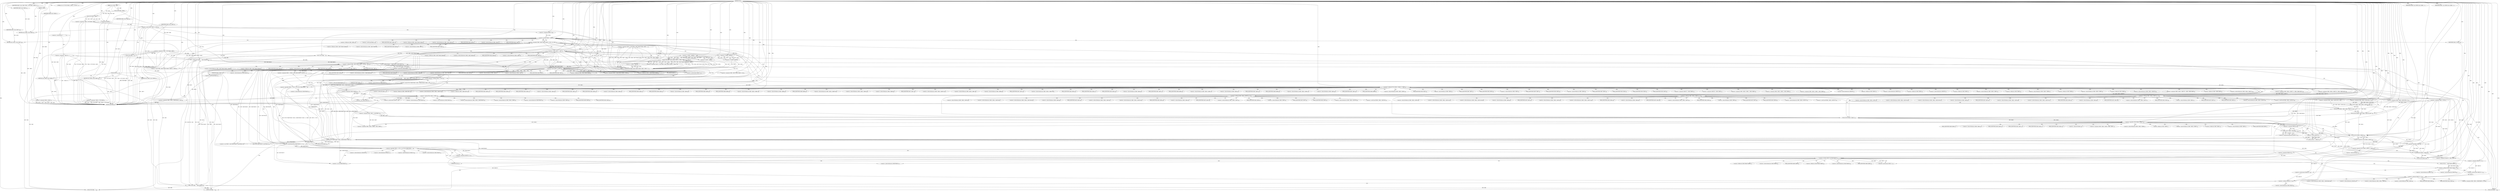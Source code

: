 digraph "FUN1" {  
"8" [label = <(METHOD,FUN1)<SUB>1</SUB>> ]
"652" [label = <(METHOD_RETURN,int)<SUB>1</SUB>> ]
"9" [label = <(PARAM,int VAR1)<SUB>1</SUB>> ]
"10" [label = <(PARAM,struct VAR2 *VAR3)<SUB>1</SUB>> ]
"13" [label = <(&lt;operator&gt;.assignment,*VAR5 = FUN2(VAR3-&gt;VAR6))<SUB>5</SUB>> ]
"20" [label = <(&lt;operator&gt;.assignment,*VAR8 = FUN3(VAR3-&gt;VAR6))<SUB>7</SUB>> ]
"27" [label = <(&lt;operator&gt;.assignment,*VAR10 = FUN4(VAR3))<SUB>9</SUB>> ]
"33" [label = <(&lt;operator&gt;.assignment,VAR12 = NULL)<SUB>15</SUB>> ]
"39" [label = <(&lt;operator&gt;.assignment,VAR16 = VAR17)<SUB>23</SUB>> ]
"46" [label = <(&lt;operator&gt;.assignment,* VAR21[3] = {&quot;&quot;, &quot;&quot;, &quot;&quot;})<SUB>31</SUB>> ]
"53" [label = <(IDENTIFIER,VAR23,{

	struct VAR4 *VAR5 = FUN2(VAR3-&gt;VAR6);

	str...)<SUB>37</SUB>> ]
"196" [label = <(&lt;operator&gt;.assignment,VAR11.VAR47 = sizeof(VAR11))<SUB>103</SUB>> ]
"650" [label = <(RETURN,return VAR73;,return VAR73;)<SUB>289</SUB>> ]
"55" [label = <(&lt;operator&gt;.equals,VAR8-&gt;VAR24 == NULL)<SUB>39</SUB>> ]
"71" [label = <(&lt;operator&gt;.lessThan,VAR18 &lt; VAR26)<SUB>49</SUB>> ]
"74" [label = <(&lt;operator&gt;.postIncrement,VAR18++)<SUB>49</SUB>> ]
"644" [label = <(LITERAL,0,do {

		if (!FUN10(VAR16, &amp;VAR11)) {

			FUN5(V...)<SUB>277</SUB>> ]
"646" [label = <(IDENTIFIER,VAR12,if (VAR12))<SUB>281</SUB>> ]
"651" [label = <(IDENTIFIER,VAR73,return VAR73;)<SUB>289</SUB>> ]
"15" [label = <(FUN2,FUN2(VAR3-&gt;VAR6))<SUB>5</SUB>> ]
"22" [label = <(FUN3,FUN3(VAR3-&gt;VAR6))<SUB>7</SUB>> ]
"29" [label = <(FUN4,FUN4(VAR3))<SUB>9</SUB>> ]
"48" [label = <(&lt;operator&gt;.arrayInitializer,{&quot;&quot;, &quot;&quot;, &quot;&quot;})<SUB>31</SUB>> ]
"61" [label = <(FUN5,FUN5(VAR5, &quot;&quot;))<SUB>41</SUB>> ]
"64" [label = <(RETURN,return VAR25;,return VAR25;)<SUB>43</SUB>> ]
"68" [label = <(&lt;operator&gt;.assignment,VAR18 = 0)<SUB>49</SUB>> ]
"215" [label = <(&lt;operator&gt;.assignment,VAR8-&gt;VAR24-&gt;VAR48 = VAR11.VAR49)<SUB>117</SUB>> ]
"224" [label = <(&lt;operator&gt;.assignment,VAR8-&gt;VAR24-&gt;VAR50 = VAR11.VAR51)<SUB>119</SUB>> ]
"244" [label = <(FUN12,FUN12(&quot;&quot;, VAR18/2))<SUB>127</SUB>> ]
"275" [label = <(&lt;operator&gt;.assignment,VAR20[0] = VAR13.VAR53)<SUB>153</SUB>> ]
"282" [label = <(&lt;operator&gt;.assignment,VAR20[1] = VAR13.VAR54)<SUB>155</SUB>> ]
"289" [label = <(&lt;operator&gt;.assignment,VAR20[2] = VAR13.VAR55)<SUB>157</SUB>> ]
"455" [label = <(&lt;operator&gt;.assignment,VAR8-&gt;VAR24-&gt;VAR61 = VAR13.VAR62)<SUB>225</SUB>> ]
"464" [label = <(&lt;operator&gt;.assignment,VAR8-&gt;VAR24-&gt;VAR63 = VAR13.VAR64)<SUB>227</SUB>> ]
"473" [label = <(&lt;operator&gt;.assignment,VAR8-&gt;VAR24-&gt;VAR65 = VAR13.VAR66)<SUB>229</SUB>> ]
"482" [label = <(&lt;operator&gt;.assignment,VAR8-&gt;VAR24-&gt;VAR67[0] = VAR8-&gt;VAR68.VAR69)<SUB>235</SUB>> ]
"536" [label = <(&lt;operator&gt;.assignment,VAR8-&gt;VAR24-&gt;VAR67[1] = VAR8-&gt;VAR68.VAR71)<SUB>249</SUB>> ]
"590" [label = <(&lt;operator&gt;.assignment,VAR8-&gt;VAR24-&gt;VAR67[2] = VAR8-&gt;VAR68.VAR72)<SUB>263</SUB>> ]
"648" [label = <(FUN20,FUN20(VAR12))<SUB>283</SUB>> ]
"65" [label = <(IDENTIFIER,VAR25,return VAR25;)<SUB>43</SUB>> ]
"78" [label = <(&lt;operator&gt;.logicalAnd,(VAR8-&gt;VAR27[VAR18].VAR28 != NULL)

		  &amp;&amp; (VAR...)<SUB>51</SUB>> ]
"205" [label = <(&lt;operator&gt;.logicalNot,!FUN10(VAR16, &amp;VAR11))<SUB>107</SUB>> ]
"238" [label = <(FUN11,FUN11(VAR16, VAR18))<SUB>125</SUB>> ]
"241" [label = <(&lt;operator&gt;.assignmentMultiplication,VAR18*=2)<SUB>125</SUB>> ]
"250" [label = <(&lt;operator&gt;.logicalOr,!FUN13(VAR16, &amp;VAR12) || !VAR12)<SUB>133</SUB>> ]
"264" [label = <(&lt;operator&gt;.notEquals,FUN14(VAR12, &amp;VAR13) != VAR52)<SUB>141</SUB>> ]
"301" [label = <(&lt;operator&gt;.lessEqualsThan,VAR19&lt;=VAR57)<SUB>159</SUB>> ]
"304" [label = <(&lt;operator&gt;.postIncrement,VAR19++)<SUB>159</SUB>> ]
"496" [label = <(&lt;operator&gt;.notEquals,VAR8-&gt;VAR24-&gt;VAR67[0] != 0)<SUB>237</SUB>> ]
"550" [label = <(&lt;operator&gt;.notEquals,VAR8-&gt;VAR24-&gt;VAR67[1] != 0)<SUB>251</SUB>> ]
"604" [label = <(&lt;operator&gt;.notEquals,VAR8-&gt;VAR24-&gt;VAR67[2] != 0)<SUB>265</SUB>> ]
"100" [label = <(&lt;operator&gt;.assignment,VAR16 = FUN6(VAR8-&gt;VAR27[VAR18].VAR28, VAR32 | ...)<SUB>55</SUB>> ]
"187" [label = <(&lt;operator&gt;.assignment,VAR10-&gt;VAR45[VAR18].VAR46 = VAR16)<SUB>95</SUB>> ]
"211" [label = <(FUN5,FUN5(VAR5, &quot;&quot;))<SUB>109</SUB>> ]
"235" [label = <(&lt;operator&gt;.assignment,VAR18=32)<SUB>125</SUB>> ]
"246" [label = <(&lt;operator&gt;.division,VAR18/2)<SUB>127</SUB>> ]
"259" [label = <(FUN5,FUN5(VAR5, &quot;&quot;))<SUB>135</SUB>> ]
"271" [label = <(FUN5,FUN5(VAR5, &quot;&quot;))<SUB>143</SUB>> ]
"298" [label = <(&lt;operator&gt;.assignment,VAR19=VAR56)<SUB>159</SUB>> ]
"307" [label = <(FUN12,FUN12(&quot;&quot;, VAR20[VAR19], VAR21[VAR19]))<SUB>161</SUB>> ]
"315" [label = <(&lt;operator&gt;.assignment,VAR8-&gt;VAR24-&gt;VAR58[VAR19] = false)<SUB>163</SUB>> ]
"506" [label = <(FUN17,FUN17(VAR16, VAR8-&gt;VAR24-&gt;VAR70[0],

				sizeof...)<SUB>239</SUB>> ]
"560" [label = <(FUN18,FUN18(VAR16, VAR8-&gt;VAR24-&gt;VAR70[1],

				sizeof...)<SUB>253</SUB>> ]
"614" [label = <(FUN19,FUN19(VAR16, VAR8-&gt;VAR24-&gt;VAR70[2],

				sizeof...)<SUB>267</SUB>> ]
"79" [label = <(&lt;operator&gt;.notEquals,VAR8-&gt;VAR27[VAR18].VAR28 != NULL)<SUB>51</SUB>> ]
"88" [label = <(&lt;operator&gt;.equals,VAR8-&gt;VAR27[VAR18].VAR29-&gt;VAR30 == VAR31)<SUB>53</SUB>> ]
"123" [label = <(&lt;operator&gt;.equals,VAR16 == VAR17)<SUB>61</SUB>> ]
"206" [label = <(FUN10,FUN10(VAR16, &amp;VAR11))<SUB>107</SUB>> ]
"251" [label = <(&lt;operator&gt;.logicalNot,!FUN13(VAR16, &amp;VAR12))<SUB>133</SUB>> ]
"256" [label = <(&lt;operator&gt;.logicalNot,!VAR12)<SUB>133</SUB>> ]
"265" [label = <(FUN14,FUN14(VAR12, &amp;VAR13))<SUB>141</SUB>> ]
"325" [label = <(&lt;operator&gt;.greaterThan,VAR20[VAR19] &gt; 0)<SUB>165</SUB>> ]
"525" [label = <(&lt;operator&gt;.assignment,VAR8-&gt;VAR24-&gt;VAR70[0][0] = 0)<SUB>245</SUB>> ]
"579" [label = <(&lt;operator&gt;.assignment,VAR8-&gt;VAR24-&gt;VAR70[1][0] = 0)<SUB>259</SUB>> ]
"633" [label = <(&lt;operator&gt;.assignment,VAR8-&gt;VAR24-&gt;VAR70[2][0] = 0)<SUB>273</SUB>> ]
"102" [label = <(FUN6,FUN6(VAR8-&gt;VAR27[VAR18].VAR28, VAR32 | VAR33, V...)<SUB>55</SUB>> ]
"127" [label = <(FUN7,FUN7(VAR5, &quot;&quot;))<SUB>63</SUB>> ]
"130" [label = <(&lt;operator&gt;.assignment,VAR16 = FUN6(VAR8-&gt;VAR27[VAR18].VAR28, 0, VAR34...)<SUB>65</SUB>> ]
"178" [label = <(&lt;operator&gt;.assignment,VAR8-&gt;VAR27[VAR18].VAR44 = true)<SUB>91</SUB>> ]
"252" [label = <(FUN13,FUN13(VAR16, &amp;VAR12))<SUB>133</SUB>> ]
"331" [label = <(&lt;operator&gt;.assignment,VAR15 = (VAR14*) calloc(VAR20[VAR19], sizeof(VA...)<SUB>167</SUB>> ]
"453" [label = <(FUN16,FUN16(VAR15))<SUB>215</SUB>> ]
"110" [label = <(&lt;operator&gt;.or,VAR32 | VAR33)<SUB>55</SUB>> ]
"113" [label = <(&lt;operator&gt;.or,VAR34 | VAR35)<SUB>55</SUB>> ]
"118" [label = <(&lt;operator&gt;.or,VAR37 | VAR38)<SUB>57</SUB>> ]
"151" [label = <(&lt;operator&gt;.equals,VAR16 == VAR17)<SUB>69</SUB>> ]
"342" [label = <(&lt;operator&gt;.logicalAnd,(VAR15 != NULL)

				  &amp;&amp; (FUN15((VAR59)VAR19, ...)<SUB>169</SUB>> ]
"132" [label = <(FUN6,FUN6(VAR8-&gt;VAR27[VAR18].VAR28, 0, VAR34 | VAR35...)<SUB>65</SUB>> ]
"155" [label = <(FUN5,FUN5(VAR5, &quot;&quot;, VAR8-&gt;VAR28, VAR18, FUN8(0)))<SUB>71</SUB>> ]
"333" [label = <(&lt;operator&gt;.cast,(VAR14*) calloc(VAR20[VAR19], sizeof(VAR14)))<SUB>167</SUB>> ]
"365" [label = <(&lt;operator&gt;.assignment,VAR22[0] = 0)<SUB>175</SUB>> ]
"370" [label = <(&lt;operator&gt;.assignment,VAR22[1] = 0)<SUB>177</SUB>> ]
"141" [label = <(&lt;operator&gt;.or,VAR34 | VAR35)<SUB>65</SUB>> ]
"146" [label = <(&lt;operator&gt;.or,VAR37 | VAR38)<SUB>67</SUB>> ]
"165" [label = <(FUN9,FUN9())<SUB>73</SUB>> ]
"335" [label = <(calloc,calloc(VAR20[VAR19], sizeof(VAR14)))<SUB>167</SUB>> ]
"343" [label = <(&lt;operator&gt;.logicalAnd,(VAR15 != NULL)

				  &amp;&amp; (FUN15((VAR59)VAR19, ...)<SUB>169</SUB>> ]
"359" [label = <(&lt;operator&gt;.greaterEqualsThan,VAR20[VAR19] &gt;= 1)<SUB>173</SUB>> ]
"380" [label = <(&lt;operator&gt;.lessThan,VAR18&lt;(int)VAR20[VAR19])<SUB>179</SUB>> ]
"387" [label = <(&lt;operator&gt;.postIncrement,VAR18++)<SUB>179</SUB>> ]
"417" [label = <(&lt;operator&gt;.notEquals,VAR22[1] != 0)<SUB>195</SUB>> ]
"447" [label = <(FUN7,FUN7(VAR5, &quot;&quot;, VAR21[VAR19]))<SUB>211</SUB>> ]
"162" [label = <(FUN8,FUN8(0))<SUB>71</SUB>> ]
"168" [label = <(IDENTIFIER,VAR39,{

					case VAR39:	

						return VAR40;

				...)<SUB>75</SUB>> ]
"169" [label = <(RETURN,return VAR40;,return VAR40;)<SUB>77</SUB>> ]
"172" [label = <(IDENTIFIER,VAR41,{

					case VAR39:	

						return VAR40;

				...)<SUB>79</SUB>> ]
"173" [label = <(RETURN,return VAR42;,return VAR42;)<SUB>81</SUB>> ]
"176" [label = <(RETURN,return VAR43;,return VAR43;)<SUB>85</SUB>> ]
"339" [label = <(&lt;operator&gt;.sizeOf,sizeof(VAR14))<SUB>167</SUB>> ]
"344" [label = <(&lt;operator&gt;.notEquals,VAR15 != NULL)<SUB>169</SUB>> ]
"347" [label = <(&lt;operator&gt;.equals,FUN15((VAR59)VAR19, VAR15, &amp;VAR20[VAR19], VAR12...)<SUB>171</SUB>> ]
"377" [label = <(&lt;operator&gt;.assignment,VAR18=0)<SUB>179</SUB>> ]
"390" [label = <(FUN12,FUN12(&quot;&quot;, VAR15[VAR18].VAR60))<SUB>181</SUB>> ]
"436" [label = <(&lt;operator&gt;.assignment,VAR8-&gt;VAR24-&gt;VAR58[VAR19] = true)<SUB>205</SUB>> ]
"170" [label = <(IDENTIFIER,VAR40,return VAR40;)<SUB>77</SUB>> ]
"174" [label = <(IDENTIFIER,VAR42,return VAR42;)<SUB>81</SUB>> ]
"177" [label = <(IDENTIFIER,VAR43,return VAR43;)<SUB>85</SUB>> ]
"348" [label = <(FUN15,FUN15((VAR59)VAR19, VAR15, &amp;VAR20[VAR19], VAR12))<SUB>171</SUB>> ]
"382" [label = <(&lt;operator&gt;.cast,(int)VAR20[VAR19])<SUB>179</SUB>> ]
"398" [label = <(&lt;operator&gt;.notEquals,VAR15[VAR18].VAR60 != 0)<SUB>183</SUB>> ]
"424" [label = <(&lt;operator&gt;.notEquals,VAR22[0] != 0)<SUB>197</SUB>> ]
"349" [label = <(&lt;operator&gt;.cast,(VAR59)VAR19)<SUB>171</SUB>> ]
"406" [label = <(&lt;operator&gt;.postIncrement,VAR22[1]++)<SUB>185</SUB>> ]
"430" [label = <(FUN7,FUN7(VAR5, &quot;&quot;,

								VAR21[VAR19]))<SUB>199</SUB>> ]
"412" [label = <(&lt;operator&gt;.postIncrement,VAR22[0]++)<SUB>189</SUB>> ]
"197" [label = <(&lt;operator&gt;.fieldAccess,VAR11.VAR47)<SUB>103</SUB>> ]
"200" [label = <(&lt;operator&gt;.sizeOf,sizeof(VAR11))<SUB>103</SUB>> ]
"199" [label = <(FIELD_IDENTIFIER,VAR47,VAR47)<SUB>103</SUB>> ]
"216" [label = <(&lt;operator&gt;.indirectFieldAccess,VAR8-&gt;VAR24-&gt;VAR48)<SUB>117</SUB>> ]
"221" [label = <(&lt;operator&gt;.fieldAccess,VAR11.VAR49)<SUB>117</SUB>> ]
"225" [label = <(&lt;operator&gt;.indirectFieldAccess,VAR8-&gt;VAR24-&gt;VAR50)<SUB>119</SUB>> ]
"230" [label = <(&lt;operator&gt;.fieldAccess,VAR11.VAR51)<SUB>119</SUB>> ]
"276" [label = <(&lt;operator&gt;.indirectIndexAccess,VAR20[0])<SUB>153</SUB>> ]
"279" [label = <(&lt;operator&gt;.fieldAccess,VAR13.VAR53)<SUB>153</SUB>> ]
"283" [label = <(&lt;operator&gt;.indirectIndexAccess,VAR20[1])<SUB>155</SUB>> ]
"286" [label = <(&lt;operator&gt;.fieldAccess,VAR13.VAR54)<SUB>155</SUB>> ]
"290" [label = <(&lt;operator&gt;.indirectIndexAccess,VAR20[2])<SUB>157</SUB>> ]
"293" [label = <(&lt;operator&gt;.fieldAccess,VAR13.VAR55)<SUB>157</SUB>> ]
"456" [label = <(&lt;operator&gt;.indirectFieldAccess,VAR8-&gt;VAR24-&gt;VAR61)<SUB>225</SUB>> ]
"461" [label = <(&lt;operator&gt;.fieldAccess,VAR13.VAR62)<SUB>225</SUB>> ]
"465" [label = <(&lt;operator&gt;.indirectFieldAccess,VAR8-&gt;VAR24-&gt;VAR63)<SUB>227</SUB>> ]
"470" [label = <(&lt;operator&gt;.fieldAccess,VAR13.VAR64)<SUB>227</SUB>> ]
"474" [label = <(&lt;operator&gt;.indirectFieldAccess,VAR8-&gt;VAR24-&gt;VAR65)<SUB>229</SUB>> ]
"479" [label = <(&lt;operator&gt;.fieldAccess,VAR13.VAR66)<SUB>229</SUB>> ]
"483" [label = <(&lt;operator&gt;.indirectIndexAccess,VAR8-&gt;VAR24-&gt;VAR67[0])<SUB>235</SUB>> ]
"490" [label = <(&lt;operator&gt;.fieldAccess,VAR8-&gt;VAR68.VAR69)<SUB>235</SUB>> ]
"537" [label = <(&lt;operator&gt;.indirectIndexAccess,VAR8-&gt;VAR24-&gt;VAR67[1])<SUB>249</SUB>> ]
"544" [label = <(&lt;operator&gt;.fieldAccess,VAR8-&gt;VAR68.VAR71)<SUB>249</SUB>> ]
"591" [label = <(&lt;operator&gt;.indirectIndexAccess,VAR8-&gt;VAR24-&gt;VAR67[2])<SUB>263</SUB>> ]
"598" [label = <(&lt;operator&gt;.fieldAccess,VAR8-&gt;VAR68.VAR72)<SUB>263</SUB>> ]
"217" [label = <(&lt;operator&gt;.indirectFieldAccess,VAR8-&gt;VAR24)<SUB>117</SUB>> ]
"220" [label = <(FIELD_IDENTIFIER,VAR48,VAR48)<SUB>117</SUB>> ]
"223" [label = <(FIELD_IDENTIFIER,VAR49,VAR49)<SUB>117</SUB>> ]
"226" [label = <(&lt;operator&gt;.indirectFieldAccess,VAR8-&gt;VAR24)<SUB>119</SUB>> ]
"229" [label = <(FIELD_IDENTIFIER,VAR50,VAR50)<SUB>119</SUB>> ]
"232" [label = <(FIELD_IDENTIFIER,VAR51,VAR51)<SUB>119</SUB>> ]
"281" [label = <(FIELD_IDENTIFIER,VAR53,VAR53)<SUB>153</SUB>> ]
"288" [label = <(FIELD_IDENTIFIER,VAR54,VAR54)<SUB>155</SUB>> ]
"295" [label = <(FIELD_IDENTIFIER,VAR55,VAR55)<SUB>157</SUB>> ]
"457" [label = <(&lt;operator&gt;.indirectFieldAccess,VAR8-&gt;VAR24)<SUB>225</SUB>> ]
"460" [label = <(FIELD_IDENTIFIER,VAR61,VAR61)<SUB>225</SUB>> ]
"463" [label = <(FIELD_IDENTIFIER,VAR62,VAR62)<SUB>225</SUB>> ]
"466" [label = <(&lt;operator&gt;.indirectFieldAccess,VAR8-&gt;VAR24)<SUB>227</SUB>> ]
"469" [label = <(FIELD_IDENTIFIER,VAR63,VAR63)<SUB>227</SUB>> ]
"472" [label = <(FIELD_IDENTIFIER,VAR64,VAR64)<SUB>227</SUB>> ]
"475" [label = <(&lt;operator&gt;.indirectFieldAccess,VAR8-&gt;VAR24)<SUB>229</SUB>> ]
"478" [label = <(FIELD_IDENTIFIER,VAR65,VAR65)<SUB>229</SUB>> ]
"481" [label = <(FIELD_IDENTIFIER,VAR66,VAR66)<SUB>229</SUB>> ]
"484" [label = <(&lt;operator&gt;.indirectFieldAccess,VAR8-&gt;VAR24-&gt;VAR67)<SUB>235</SUB>> ]
"491" [label = <(&lt;operator&gt;.indirectFieldAccess,VAR8-&gt;VAR68)<SUB>235</SUB>> ]
"494" [label = <(FIELD_IDENTIFIER,VAR69,VAR69)<SUB>235</SUB>> ]
"497" [label = <(&lt;operator&gt;.indirectIndexAccess,VAR8-&gt;VAR24-&gt;VAR67[0])<SUB>237</SUB>> ]
"538" [label = <(&lt;operator&gt;.indirectFieldAccess,VAR8-&gt;VAR24-&gt;VAR67)<SUB>249</SUB>> ]
"545" [label = <(&lt;operator&gt;.indirectFieldAccess,VAR8-&gt;VAR68)<SUB>249</SUB>> ]
"548" [label = <(FIELD_IDENTIFIER,VAR71,VAR71)<SUB>249</SUB>> ]
"551" [label = <(&lt;operator&gt;.indirectIndexAccess,VAR8-&gt;VAR24-&gt;VAR67[1])<SUB>251</SUB>> ]
"592" [label = <(&lt;operator&gt;.indirectFieldAccess,VAR8-&gt;VAR24-&gt;VAR67)<SUB>263</SUB>> ]
"599" [label = <(&lt;operator&gt;.indirectFieldAccess,VAR8-&gt;VAR68)<SUB>263</SUB>> ]
"602" [label = <(FIELD_IDENTIFIER,VAR72,VAR72)<SUB>263</SUB>> ]
"605" [label = <(&lt;operator&gt;.indirectIndexAccess,VAR8-&gt;VAR24-&gt;VAR67[2])<SUB>265</SUB>> ]
"80" [label = <(&lt;operator&gt;.fieldAccess,VAR8-&gt;VAR27[VAR18].VAR28)<SUB>51</SUB>> ]
"89" [label = <(&lt;operator&gt;.indirectFieldAccess,VAR8-&gt;VAR27[VAR18].VAR29-&gt;VAR30)<SUB>53</SUB>> ]
"188" [label = <(&lt;operator&gt;.fieldAccess,VAR10-&gt;VAR45[VAR18].VAR46)<SUB>95</SUB>> ]
"208" [label = <(&lt;operator&gt;.addressOf,&amp;VAR11)<SUB>107</SUB>> ]
"219" [label = <(FIELD_IDENTIFIER,VAR24,VAR24)<SUB>117</SUB>> ]
"228" [label = <(FIELD_IDENTIFIER,VAR24,VAR24)<SUB>119</SUB>> ]
"267" [label = <(&lt;operator&gt;.addressOf,&amp;VAR13)<SUB>141</SUB>> ]
"309" [label = <(&lt;operator&gt;.indirectIndexAccess,VAR20[VAR19])<SUB>161</SUB>> ]
"312" [label = <(&lt;operator&gt;.indirectIndexAccess,VAR21[VAR19])<SUB>161</SUB>> ]
"316" [label = <(&lt;operator&gt;.indirectIndexAccess,VAR8-&gt;VAR24-&gt;VAR58[VAR19])<SUB>163</SUB>> ]
"459" [label = <(FIELD_IDENTIFIER,VAR24,VAR24)<SUB>225</SUB>> ]
"468" [label = <(FIELD_IDENTIFIER,VAR24,VAR24)<SUB>227</SUB>> ]
"477" [label = <(FIELD_IDENTIFIER,VAR24,VAR24)<SUB>229</SUB>> ]
"485" [label = <(&lt;operator&gt;.indirectFieldAccess,VAR8-&gt;VAR24)<SUB>235</SUB>> ]
"488" [label = <(FIELD_IDENTIFIER,VAR67,VAR67)<SUB>235</SUB>> ]
"493" [label = <(FIELD_IDENTIFIER,VAR68,VAR68)<SUB>235</SUB>> ]
"498" [label = <(&lt;operator&gt;.indirectFieldAccess,VAR8-&gt;VAR24-&gt;VAR67)<SUB>237</SUB>> ]
"508" [label = <(&lt;operator&gt;.indirectIndexAccess,VAR8-&gt;VAR24-&gt;VAR70[0])<SUB>239</SUB>> ]
"515" [label = <(&lt;operator&gt;.sizeOf,sizeof(VAR8-&gt;VAR24-&gt;VAR70[0]))<SUB>241</SUB>> ]
"539" [label = <(&lt;operator&gt;.indirectFieldAccess,VAR8-&gt;VAR24)<SUB>249</SUB>> ]
"542" [label = <(FIELD_IDENTIFIER,VAR67,VAR67)<SUB>249</SUB>> ]
"547" [label = <(FIELD_IDENTIFIER,VAR68,VAR68)<SUB>249</SUB>> ]
"552" [label = <(&lt;operator&gt;.indirectFieldAccess,VAR8-&gt;VAR24-&gt;VAR67)<SUB>251</SUB>> ]
"562" [label = <(&lt;operator&gt;.indirectIndexAccess,VAR8-&gt;VAR24-&gt;VAR70[1])<SUB>253</SUB>> ]
"569" [label = <(&lt;operator&gt;.sizeOf,sizeof(VAR8-&gt;VAR24-&gt;VAR70[1]))<SUB>255</SUB>> ]
"593" [label = <(&lt;operator&gt;.indirectFieldAccess,VAR8-&gt;VAR24)<SUB>263</SUB>> ]
"596" [label = <(FIELD_IDENTIFIER,VAR67,VAR67)<SUB>263</SUB>> ]
"601" [label = <(FIELD_IDENTIFIER,VAR68,VAR68)<SUB>263</SUB>> ]
"606" [label = <(&lt;operator&gt;.indirectFieldAccess,VAR8-&gt;VAR24-&gt;VAR67)<SUB>265</SUB>> ]
"616" [label = <(&lt;operator&gt;.indirectIndexAccess,VAR8-&gt;VAR24-&gt;VAR70[2])<SUB>267</SUB>> ]
"623" [label = <(&lt;operator&gt;.sizeOf,sizeof(VAR8-&gt;VAR24-&gt;VAR70[2]))<SUB>269</SUB>> ]
"81" [label = <(&lt;operator&gt;.indirectIndexAccess,VAR8-&gt;VAR27[VAR18])<SUB>51</SUB>> ]
"86" [label = <(FIELD_IDENTIFIER,VAR28,VAR28)<SUB>51</SUB>> ]
"90" [label = <(&lt;operator&gt;.fieldAccess,VAR8-&gt;VAR27[VAR18].VAR29)<SUB>53</SUB>> ]
"97" [label = <(FIELD_IDENTIFIER,VAR30,VAR30)<SUB>53</SUB>> ]
"103" [label = <(&lt;operator&gt;.fieldAccess,VAR8-&gt;VAR27[VAR18].VAR28)<SUB>55</SUB>> ]
"189" [label = <(&lt;operator&gt;.indirectIndexAccess,VAR10-&gt;VAR45[VAR18])<SUB>95</SUB>> ]
"194" [label = <(FIELD_IDENTIFIER,VAR46,VAR46)<SUB>95</SUB>> ]
"254" [label = <(&lt;operator&gt;.addressOf,&amp;VAR12)<SUB>133</SUB>> ]
"317" [label = <(&lt;operator&gt;.indirectFieldAccess,VAR8-&gt;VAR24-&gt;VAR58)<SUB>163</SUB>> ]
"326" [label = <(&lt;operator&gt;.indirectIndexAccess,VAR20[VAR19])<SUB>165</SUB>> ]
"487" [label = <(FIELD_IDENTIFIER,VAR24,VAR24)<SUB>235</SUB>> ]
"499" [label = <(&lt;operator&gt;.indirectFieldAccess,VAR8-&gt;VAR24)<SUB>237</SUB>> ]
"502" [label = <(FIELD_IDENTIFIER,VAR67,VAR67)<SUB>237</SUB>> ]
"509" [label = <(&lt;operator&gt;.indirectFieldAccess,VAR8-&gt;VAR24-&gt;VAR70)<SUB>239</SUB>> ]
"516" [label = <(&lt;operator&gt;.indirectIndexAccess,VAR8-&gt;VAR24-&gt;VAR70[0])<SUB>241</SUB>> ]
"526" [label = <(&lt;operator&gt;.indirectIndexAccess,VAR8-&gt;VAR24-&gt;VAR70[0][0])<SUB>245</SUB>> ]
"541" [label = <(FIELD_IDENTIFIER,VAR24,VAR24)<SUB>249</SUB>> ]
"553" [label = <(&lt;operator&gt;.indirectFieldAccess,VAR8-&gt;VAR24)<SUB>251</SUB>> ]
"556" [label = <(FIELD_IDENTIFIER,VAR67,VAR67)<SUB>251</SUB>> ]
"563" [label = <(&lt;operator&gt;.indirectFieldAccess,VAR8-&gt;VAR24-&gt;VAR70)<SUB>253</SUB>> ]
"570" [label = <(&lt;operator&gt;.indirectIndexAccess,VAR8-&gt;VAR24-&gt;VAR70[1])<SUB>255</SUB>> ]
"580" [label = <(&lt;operator&gt;.indirectIndexAccess,VAR8-&gt;VAR24-&gt;VAR70[1][0])<SUB>259</SUB>> ]
"595" [label = <(FIELD_IDENTIFIER,VAR24,VAR24)<SUB>263</SUB>> ]
"607" [label = <(&lt;operator&gt;.indirectFieldAccess,VAR8-&gt;VAR24)<SUB>265</SUB>> ]
"610" [label = <(FIELD_IDENTIFIER,VAR67,VAR67)<SUB>265</SUB>> ]
"617" [label = <(&lt;operator&gt;.indirectFieldAccess,VAR8-&gt;VAR24-&gt;VAR70)<SUB>267</SUB>> ]
"624" [label = <(&lt;operator&gt;.indirectIndexAccess,VAR8-&gt;VAR24-&gt;VAR70[2])<SUB>269</SUB>> ]
"634" [label = <(&lt;operator&gt;.indirectIndexAccess,VAR8-&gt;VAR24-&gt;VAR70[2][0])<SUB>273</SUB>> ]
"82" [label = <(&lt;operator&gt;.indirectFieldAccess,VAR8-&gt;VAR27)<SUB>51</SUB>> ]
"91" [label = <(&lt;operator&gt;.indirectIndexAccess,VAR8-&gt;VAR27[VAR18])<SUB>53</SUB>> ]
"96" [label = <(FIELD_IDENTIFIER,VAR29,VAR29)<SUB>53</SUB>> ]
"104" [label = <(&lt;operator&gt;.indirectIndexAccess,VAR8-&gt;VAR27[VAR18])<SUB>55</SUB>> ]
"109" [label = <(FIELD_IDENTIFIER,VAR28,VAR28)<SUB>55</SUB>> ]
"179" [label = <(&lt;operator&gt;.fieldAccess,VAR8-&gt;VAR27[VAR18].VAR44)<SUB>91</SUB>> ]
"190" [label = <(&lt;operator&gt;.indirectFieldAccess,VAR10-&gt;VAR45)<SUB>95</SUB>> ]
"318" [label = <(&lt;operator&gt;.indirectFieldAccess,VAR8-&gt;VAR24)<SUB>163</SUB>> ]
"321" [label = <(FIELD_IDENTIFIER,VAR58,VAR58)<SUB>163</SUB>> ]
"501" [label = <(FIELD_IDENTIFIER,VAR24,VAR24)<SUB>237</SUB>> ]
"510" [label = <(&lt;operator&gt;.indirectFieldAccess,VAR8-&gt;VAR24)<SUB>239</SUB>> ]
"513" [label = <(FIELD_IDENTIFIER,VAR70,VAR70)<SUB>239</SUB>> ]
"517" [label = <(&lt;operator&gt;.indirectFieldAccess,VAR8-&gt;VAR24-&gt;VAR70)<SUB>241</SUB>> ]
"527" [label = <(&lt;operator&gt;.indirectIndexAccess,VAR8-&gt;VAR24-&gt;VAR70[0])<SUB>245</SUB>> ]
"555" [label = <(FIELD_IDENTIFIER,VAR24,VAR24)<SUB>251</SUB>> ]
"564" [label = <(&lt;operator&gt;.indirectFieldAccess,VAR8-&gt;VAR24)<SUB>253</SUB>> ]
"567" [label = <(FIELD_IDENTIFIER,VAR70,VAR70)<SUB>253</SUB>> ]
"571" [label = <(&lt;operator&gt;.indirectFieldAccess,VAR8-&gt;VAR24-&gt;VAR70)<SUB>255</SUB>> ]
"581" [label = <(&lt;operator&gt;.indirectIndexAccess,VAR8-&gt;VAR24-&gt;VAR70[1])<SUB>259</SUB>> ]
"609" [label = <(FIELD_IDENTIFIER,VAR24,VAR24)<SUB>265</SUB>> ]
"618" [label = <(&lt;operator&gt;.indirectFieldAccess,VAR8-&gt;VAR24)<SUB>267</SUB>> ]
"621" [label = <(FIELD_IDENTIFIER,VAR70,VAR70)<SUB>267</SUB>> ]
"625" [label = <(&lt;operator&gt;.indirectFieldAccess,VAR8-&gt;VAR24-&gt;VAR70)<SUB>269</SUB>> ]
"635" [label = <(&lt;operator&gt;.indirectIndexAccess,VAR8-&gt;VAR24-&gt;VAR70[2])<SUB>273</SUB>> ]
"84" [label = <(FIELD_IDENTIFIER,VAR27,VAR27)<SUB>51</SUB>> ]
"92" [label = <(&lt;operator&gt;.indirectFieldAccess,VAR8-&gt;VAR27)<SUB>53</SUB>> ]
"105" [label = <(&lt;operator&gt;.indirectFieldAccess,VAR8-&gt;VAR27)<SUB>55</SUB>> ]
"133" [label = <(&lt;operator&gt;.fieldAccess,VAR8-&gt;VAR27[VAR18].VAR28)<SUB>65</SUB>> ]
"180" [label = <(&lt;operator&gt;.indirectIndexAccess,VAR8-&gt;VAR27[VAR18])<SUB>91</SUB>> ]
"185" [label = <(FIELD_IDENTIFIER,VAR44,VAR44)<SUB>91</SUB>> ]
"192" [label = <(FIELD_IDENTIFIER,VAR45,VAR45)<SUB>95</SUB>> ]
"320" [label = <(FIELD_IDENTIFIER,VAR24,VAR24)<SUB>163</SUB>> ]
"334" [label = <(UNKNOWN,VAR14*,VAR14*)<SUB>167</SUB>> ]
"512" [label = <(FIELD_IDENTIFIER,VAR24,VAR24)<SUB>239</SUB>> ]
"518" [label = <(&lt;operator&gt;.indirectFieldAccess,VAR8-&gt;VAR24)<SUB>241</SUB>> ]
"521" [label = <(FIELD_IDENTIFIER,VAR70,VAR70)<SUB>241</SUB>> ]
"528" [label = <(&lt;operator&gt;.indirectFieldAccess,VAR8-&gt;VAR24-&gt;VAR70)<SUB>245</SUB>> ]
"566" [label = <(FIELD_IDENTIFIER,VAR24,VAR24)<SUB>253</SUB>> ]
"572" [label = <(&lt;operator&gt;.indirectFieldAccess,VAR8-&gt;VAR24)<SUB>255</SUB>> ]
"575" [label = <(FIELD_IDENTIFIER,VAR70,VAR70)<SUB>255</SUB>> ]
"582" [label = <(&lt;operator&gt;.indirectFieldAccess,VAR8-&gt;VAR24-&gt;VAR70)<SUB>259</SUB>> ]
"620" [label = <(FIELD_IDENTIFIER,VAR24,VAR24)<SUB>267</SUB>> ]
"626" [label = <(&lt;operator&gt;.indirectFieldAccess,VAR8-&gt;VAR24)<SUB>269</SUB>> ]
"629" [label = <(FIELD_IDENTIFIER,VAR70,VAR70)<SUB>269</SUB>> ]
"636" [label = <(&lt;operator&gt;.indirectFieldAccess,VAR8-&gt;VAR24-&gt;VAR70)<SUB>273</SUB>> ]
"94" [label = <(FIELD_IDENTIFIER,VAR27,VAR27)<SUB>53</SUB>> ]
"107" [label = <(FIELD_IDENTIFIER,VAR27,VAR27)<SUB>55</SUB>> ]
"134" [label = <(&lt;operator&gt;.indirectIndexAccess,VAR8-&gt;VAR27[VAR18])<SUB>65</SUB>> ]
"139" [label = <(FIELD_IDENTIFIER,VAR28,VAR28)<SUB>65</SUB>> ]
"158" [label = <(&lt;operator&gt;.indirectFieldAccess,VAR8-&gt;VAR28)<SUB>71</SUB>> ]
"181" [label = <(&lt;operator&gt;.indirectFieldAccess,VAR8-&gt;VAR27)<SUB>91</SUB>> ]
"336" [label = <(&lt;operator&gt;.indirectIndexAccess,VAR20[VAR19])<SUB>167</SUB>> ]
"360" [label = <(&lt;operator&gt;.indirectIndexAccess,VAR20[VAR19])<SUB>173</SUB>> ]
"366" [label = <(&lt;operator&gt;.indirectIndexAccess,VAR22[0])<SUB>175</SUB>> ]
"371" [label = <(&lt;operator&gt;.indirectIndexAccess,VAR22[1])<SUB>177</SUB>> ]
"520" [label = <(FIELD_IDENTIFIER,VAR24,VAR24)<SUB>241</SUB>> ]
"529" [label = <(&lt;operator&gt;.indirectFieldAccess,VAR8-&gt;VAR24)<SUB>245</SUB>> ]
"532" [label = <(FIELD_IDENTIFIER,VAR70,VAR70)<SUB>245</SUB>> ]
"574" [label = <(FIELD_IDENTIFIER,VAR24,VAR24)<SUB>255</SUB>> ]
"583" [label = <(&lt;operator&gt;.indirectFieldAccess,VAR8-&gt;VAR24)<SUB>259</SUB>> ]
"586" [label = <(FIELD_IDENTIFIER,VAR70,VAR70)<SUB>259</SUB>> ]
"628" [label = <(FIELD_IDENTIFIER,VAR24,VAR24)<SUB>269</SUB>> ]
"637" [label = <(&lt;operator&gt;.indirectFieldAccess,VAR8-&gt;VAR24)<SUB>273</SUB>> ]
"640" [label = <(FIELD_IDENTIFIER,VAR70,VAR70)<SUB>273</SUB>> ]
"135" [label = <(&lt;operator&gt;.indirectFieldAccess,VAR8-&gt;VAR27)<SUB>65</SUB>> ]
"160" [label = <(FIELD_IDENTIFIER,VAR28,VAR28)<SUB>71</SUB>> ]
"183" [label = <(FIELD_IDENTIFIER,VAR27,VAR27)<SUB>91</SUB>> ]
"418" [label = <(&lt;operator&gt;.indirectIndexAccess,VAR22[1])<SUB>195</SUB>> ]
"450" [label = <(&lt;operator&gt;.indirectIndexAccess,VAR21[VAR19])<SUB>211</SUB>> ]
"531" [label = <(FIELD_IDENTIFIER,VAR24,VAR24)<SUB>245</SUB>> ]
"585" [label = <(FIELD_IDENTIFIER,VAR24,VAR24)<SUB>259</SUB>> ]
"639" [label = <(FIELD_IDENTIFIER,VAR24,VAR24)<SUB>273</SUB>> ]
"137" [label = <(FIELD_IDENTIFIER,VAR27,VAR27)<SUB>65</SUB>> ]
"353" [label = <(&lt;operator&gt;.addressOf,&amp;VAR20[VAR19])<SUB>171</SUB>> ]
"383" [label = <(UNKNOWN,int,int)<SUB>179</SUB>> ]
"384" [label = <(&lt;operator&gt;.indirectIndexAccess,VAR20[VAR19])<SUB>179</SUB>> ]
"392" [label = <(&lt;operator&gt;.fieldAccess,VAR15[VAR18].VAR60)<SUB>181</SUB>> ]
"437" [label = <(&lt;operator&gt;.indirectIndexAccess,VAR8-&gt;VAR24-&gt;VAR58[VAR19])<SUB>205</SUB>> ]
"350" [label = <(UNKNOWN,VAR59,VAR59)<SUB>171</SUB>> ]
"354" [label = <(&lt;operator&gt;.indirectIndexAccess,VAR20[VAR19])<SUB>171</SUB>> ]
"393" [label = <(&lt;operator&gt;.indirectIndexAccess,VAR15[VAR18])<SUB>181</SUB>> ]
"396" [label = <(FIELD_IDENTIFIER,VAR60,VAR60)<SUB>181</SUB>> ]
"399" [label = <(&lt;operator&gt;.fieldAccess,VAR15[VAR18].VAR60)<SUB>183</SUB>> ]
"425" [label = <(&lt;operator&gt;.indirectIndexAccess,VAR22[0])<SUB>197</SUB>> ]
"438" [label = <(&lt;operator&gt;.indirectFieldAccess,VAR8-&gt;VAR24-&gt;VAR58)<SUB>205</SUB>> ]
"400" [label = <(&lt;operator&gt;.indirectIndexAccess,VAR15[VAR18])<SUB>183</SUB>> ]
"403" [label = <(FIELD_IDENTIFIER,VAR60,VAR60)<SUB>183</SUB>> ]
"407" [label = <(&lt;operator&gt;.indirectIndexAccess,VAR22[1])<SUB>185</SUB>> ]
"433" [label = <(&lt;operator&gt;.indirectIndexAccess,VAR21[VAR19])<SUB>201</SUB>> ]
"439" [label = <(&lt;operator&gt;.indirectFieldAccess,VAR8-&gt;VAR24)<SUB>205</SUB>> ]
"442" [label = <(FIELD_IDENTIFIER,VAR58,VAR58)<SUB>205</SUB>> ]
"413" [label = <(&lt;operator&gt;.indirectIndexAccess,VAR22[0])<SUB>189</SUB>> ]
"441" [label = <(FIELD_IDENTIFIER,VAR24,VAR24)<SUB>205</SUB>> ]
  "169" -> "652"  [ label = "DDG: &lt;RET&gt;"] 
  "173" -> "652"  [ label = "DDG: &lt;RET&gt;"] 
  "650" -> "652"  [ label = "DDG: &lt;RET&gt;"] 
  "176" -> "652"  [ label = "DDG: &lt;RET&gt;"] 
  "64" -> "652"  [ label = "DDG: &lt;RET&gt;"] 
  "9" -> "652"  [ label = "DDG: VAR1"] 
  "13" -> "652"  [ label = "DDG: FUN2(VAR3-&gt;VAR6)"] 
  "13" -> "652"  [ label = "DDG: *VAR5 = FUN2(VAR3-&gt;VAR6)"] 
  "20" -> "652"  [ label = "DDG: VAR8"] 
  "22" -> "652"  [ label = "DDG: VAR3-&gt;VAR6"] 
  "20" -> "652"  [ label = "DDG: FUN3(VAR3-&gt;VAR6)"] 
  "20" -> "652"  [ label = "DDG: *VAR8 = FUN3(VAR3-&gt;VAR6)"] 
  "27" -> "652"  [ label = "DDG: VAR10"] 
  "29" -> "652"  [ label = "DDG: VAR3"] 
  "27" -> "652"  [ label = "DDG: FUN4(VAR3)"] 
  "27" -> "652"  [ label = "DDG: *VAR10 = FUN4(VAR3)"] 
  "33" -> "652"  [ label = "DDG: VAR12"] 
  "33" -> "652"  [ label = "DDG: VAR12 = NULL"] 
  "39" -> "652"  [ label = "DDG: VAR16"] 
  "39" -> "652"  [ label = "DDG: VAR17"] 
  "39" -> "652"  [ label = "DDG: VAR16 = VAR17"] 
  "46" -> "652"  [ label = "DDG: VAR21"] 
  "46" -> "652"  [ label = "DDG: {&quot;&quot;, &quot;&quot;, &quot;&quot;}"] 
  "46" -> "652"  [ label = "DDG: * VAR21[3] = {&quot;&quot;, &quot;&quot;, &quot;&quot;}"] 
  "55" -> "652"  [ label = "DDG: VAR8-&gt;VAR24"] 
  "55" -> "652"  [ label = "DDG: NULL"] 
  "55" -> "652"  [ label = "DDG: VAR8-&gt;VAR24 == NULL"] 
  "61" -> "652"  [ label = "DDG: VAR5"] 
  "61" -> "652"  [ label = "DDG: FUN5(VAR5, &quot;&quot;)"] 
  "298" -> "652"  [ label = "DDG: VAR56"] 
  "315" -> "652"  [ label = "DDG: false"] 
  "88" -> "652"  [ label = "DDG: VAR31"] 
  "71" -> "652"  [ label = "DDG: VAR26"] 
  "301" -> "652"  [ label = "DDG: VAR57"] 
  "339" -> "652"  [ label = "DDG: VAR14"] 
  "110" -> "652"  [ label = "DDG: VAR33"] 
  "8" -> "9"  [ label = "DDG: "] 
  "8" -> "10"  [ label = "DDG: "] 
  "15" -> "13"  [ label = "DDG: VAR3-&gt;VAR6"] 
  "22" -> "20"  [ label = "DDG: VAR3-&gt;VAR6"] 
  "29" -> "27"  [ label = "DDG: VAR3"] 
  "8" -> "33"  [ label = "DDG: "] 
  "8" -> "39"  [ label = "DDG: "] 
  "48" -> "46"  [ label = "DDG: &quot;&quot;"] 
  "8" -> "53"  [ label = "DDG: "] 
  "651" -> "650"  [ label = "DDG: VAR73"] 
  "8" -> "650"  [ label = "DDG: "] 
  "8" -> "644"  [ label = "DDG: "] 
  "8" -> "646"  [ label = "DDG: "] 
  "8" -> "651"  [ label = "DDG: "] 
  "10" -> "15"  [ label = "DDG: VAR3"] 
  "10" -> "22"  [ label = "DDG: VAR3"] 
  "15" -> "22"  [ label = "DDG: VAR3-&gt;VAR6"] 
  "10" -> "29"  [ label = "DDG: VAR3"] 
  "22" -> "29"  [ label = "DDG: VAR3-&gt;VAR6"] 
  "8" -> "29"  [ label = "DDG: "] 
  "8" -> "48"  [ label = "DDG: "] 
  "20" -> "55"  [ label = "DDG: VAR8"] 
  "8" -> "55"  [ label = "DDG: "] 
  "65" -> "64"  [ label = "DDG: VAR25"] 
  "8" -> "64"  [ label = "DDG: "] 
  "8" -> "68"  [ label = "DDG: "] 
  "68" -> "71"  [ label = "DDG: VAR18"] 
  "74" -> "71"  [ label = "DDG: VAR18"] 
  "8" -> "71"  [ label = "DDG: "] 
  "71" -> "74"  [ label = "DDG: VAR18"] 
  "8" -> "74"  [ label = "DDG: "] 
  "196" -> "215"  [ label = "DDG: VAR11.VAR47"] 
  "206" -> "215"  [ label = "DDG: &amp;VAR11"] 
  "8" -> "215"  [ label = "DDG: "] 
  "265" -> "275"  [ label = "DDG: &amp;VAR13"] 
  "8" -> "275"  [ label = "DDG: "] 
  "13" -> "61"  [ label = "DDG: VAR5"] 
  "8" -> "61"  [ label = "DDG: "] 
  "8" -> "65"  [ label = "DDG: "] 
  "8" -> "241"  [ label = "DDG: "] 
  "8" -> "244"  [ label = "DDG: "] 
  "246" -> "244"  [ label = "DDG: VAR18"] 
  "246" -> "244"  [ label = "DDG: 2"] 
  "33" -> "648"  [ label = "DDG: VAR12"] 
  "252" -> "648"  [ label = "DDG: &amp;VAR12"] 
  "256" -> "648"  [ label = "DDG: VAR12"] 
  "265" -> "648"  [ label = "DDG: VAR12"] 
  "348" -> "648"  [ label = "DDG: VAR12"] 
  "8" -> "648"  [ label = "DDG: "] 
  "79" -> "78"  [ label = "DDG: VAR8-&gt;VAR27[VAR18].VAR28"] 
  "79" -> "78"  [ label = "DDG: NULL"] 
  "88" -> "78"  [ label = "DDG: VAR8-&gt;VAR27[VAR18].VAR29-&gt;VAR30"] 
  "88" -> "78"  [ label = "DDG: VAR31"] 
  "102" -> "100"  [ label = "DDG: NULL"] 
  "102" -> "100"  [ label = "DDG: VAR36"] 
  "102" -> "100"  [ label = "DDG: VAR37 | VAR38"] 
  "102" -> "100"  [ label = "DDG: VAR8-&gt;VAR27[VAR18].VAR28"] 
  "102" -> "100"  [ label = "DDG: VAR34 | VAR35"] 
  "102" -> "100"  [ label = "DDG: VAR32 | VAR33"] 
  "123" -> "187"  [ label = "DDG: VAR16"] 
  "151" -> "187"  [ label = "DDG: VAR16"] 
  "8" -> "187"  [ label = "DDG: "] 
  "206" -> "205"  [ label = "DDG: VAR16"] 
  "206" -> "205"  [ label = "DDG: &amp;VAR11"] 
  "8" -> "235"  [ label = "DDG: "] 
  "206" -> "238"  [ label = "DDG: VAR16"] 
  "8" -> "238"  [ label = "DDG: "] 
  "235" -> "238"  [ label = "DDG: VAR18"] 
  "241" -> "238"  [ label = "DDG: VAR18"] 
  "238" -> "241"  [ label = "DDG: VAR18"] 
  "238" -> "246"  [ label = "DDG: VAR18"] 
  "8" -> "246"  [ label = "DDG: "] 
  "251" -> "250"  [ label = "DDG: FUN13(VAR16, &amp;VAR12)"] 
  "256" -> "250"  [ label = "DDG: VAR12"] 
  "265" -> "264"  [ label = "DDG: VAR12"] 
  "265" -> "264"  [ label = "DDG: &amp;VAR13"] 
  "347" -> "264"  [ label = "DDG: VAR52"] 
  "8" -> "264"  [ label = "DDG: "] 
  "8" -> "298"  [ label = "DDG: "] 
  "298" -> "301"  [ label = "DDG: VAR19"] 
  "304" -> "301"  [ label = "DDG: VAR19"] 
  "8" -> "301"  [ label = "DDG: "] 
  "301" -> "304"  [ label = "DDG: VAR19"] 
  "8" -> "304"  [ label = "DDG: "] 
  "8" -> "315"  [ label = "DDG: "] 
  "482" -> "496"  [ label = "DDG: VAR8-&gt;VAR24-&gt;VAR67[0]"] 
  "8" -> "496"  [ label = "DDG: "] 
  "536" -> "550"  [ label = "DDG: VAR8-&gt;VAR24-&gt;VAR67[1]"] 
  "8" -> "550"  [ label = "DDG: "] 
  "590" -> "604"  [ label = "DDG: VAR8-&gt;VAR24-&gt;VAR67[2]"] 
  "8" -> "604"  [ label = "DDG: "] 
  "55" -> "79"  [ label = "DDG: NULL"] 
  "102" -> "79"  [ label = "DDG: NULL"] 
  "132" -> "79"  [ label = "DDG: NULL"] 
  "8" -> "79"  [ label = "DDG: "] 
  "8" -> "88"  [ label = "DDG: "] 
  "39" -> "206"  [ label = "DDG: VAR16"] 
  "252" -> "206"  [ label = "DDG: VAR16"] 
  "506" -> "206"  [ label = "DDG: VAR16"] 
  "560" -> "206"  [ label = "DDG: VAR16"] 
  "614" -> "206"  [ label = "DDG: VAR16"] 
  "8" -> "206"  [ label = "DDG: "] 
  "123" -> "206"  [ label = "DDG: VAR16"] 
  "151" -> "206"  [ label = "DDG: VAR16"] 
  "196" -> "206"  [ label = "DDG: VAR11.VAR47"] 
  "13" -> "211"  [ label = "DDG: VAR5"] 
  "447" -> "211"  [ label = "DDG: VAR5"] 
  "430" -> "211"  [ label = "DDG: VAR5"] 
  "127" -> "211"  [ label = "DDG: VAR5"] 
  "8" -> "211"  [ label = "DDG: "] 
  "252" -> "251"  [ label = "DDG: VAR16"] 
  "252" -> "251"  [ label = "DDG: &amp;VAR12"] 
  "33" -> "256"  [ label = "DDG: VAR12"] 
  "252" -> "256"  [ label = "DDG: &amp;VAR12"] 
  "265" -> "256"  [ label = "DDG: VAR12"] 
  "348" -> "256"  [ label = "DDG: VAR12"] 
  "8" -> "256"  [ label = "DDG: "] 
  "13" -> "259"  [ label = "DDG: VAR5"] 
  "447" -> "259"  [ label = "DDG: VAR5"] 
  "430" -> "259"  [ label = "DDG: VAR5"] 
  "127" -> "259"  [ label = "DDG: VAR5"] 
  "8" -> "259"  [ label = "DDG: "] 
  "33" -> "265"  [ label = "DDG: VAR12"] 
  "252" -> "265"  [ label = "DDG: &amp;VAR12"] 
  "256" -> "265"  [ label = "DDG: VAR12"] 
  "348" -> "265"  [ label = "DDG: VAR12"] 
  "8" -> "265"  [ label = "DDG: "] 
  "13" -> "271"  [ label = "DDG: VAR5"] 
  "447" -> "271"  [ label = "DDG: VAR5"] 
  "430" -> "271"  [ label = "DDG: VAR5"] 
  "127" -> "271"  [ label = "DDG: VAR5"] 
  "8" -> "271"  [ label = "DDG: "] 
  "8" -> "307"  [ label = "DDG: "] 
  "325" -> "307"  [ label = "DDG: VAR20[VAR19]"] 
  "348" -> "307"  [ label = "DDG: &amp;VAR20[VAR19]"] 
  "359" -> "307"  [ label = "DDG: VAR20[VAR19]"] 
  "46" -> "307"  [ label = "DDG: VAR21"] 
  "447" -> "307"  [ label = "DDG: VAR21[VAR19]"] 
  "430" -> "307"  [ label = "DDG: VAR21[VAR19]"] 
  "252" -> "506"  [ label = "DDG: VAR16"] 
  "8" -> "506"  [ label = "DDG: "] 
  "525" -> "506"  [ label = "DDG: VAR8-&gt;VAR24-&gt;VAR70[0][0]"] 
  "8" -> "525"  [ label = "DDG: "] 
  "252" -> "560"  [ label = "DDG: VAR16"] 
  "506" -> "560"  [ label = "DDG: VAR16"] 
  "8" -> "560"  [ label = "DDG: "] 
  "579" -> "560"  [ label = "DDG: VAR8-&gt;VAR24-&gt;VAR70[1][0]"] 
  "8" -> "579"  [ label = "DDG: "] 
  "252" -> "614"  [ label = "DDG: VAR16"] 
  "506" -> "614"  [ label = "DDG: VAR16"] 
  "560" -> "614"  [ label = "DDG: VAR16"] 
  "8" -> "614"  [ label = "DDG: "] 
  "633" -> "614"  [ label = "DDG: VAR8-&gt;VAR24-&gt;VAR70[2][0]"] 
  "8" -> "633"  [ label = "DDG: "] 
  "79" -> "102"  [ label = "DDG: VAR8-&gt;VAR27[VAR18].VAR28"] 
  "110" -> "102"  [ label = "DDG: VAR32"] 
  "110" -> "102"  [ label = "DDG: VAR33"] 
  "113" -> "102"  [ label = "DDG: VAR34"] 
  "113" -> "102"  [ label = "DDG: VAR35"] 
  "79" -> "102"  [ label = "DDG: NULL"] 
  "8" -> "102"  [ label = "DDG: "] 
  "132" -> "102"  [ label = "DDG: VAR36"] 
  "118" -> "102"  [ label = "DDG: VAR37"] 
  "118" -> "102"  [ label = "DDG: VAR38"] 
  "100" -> "123"  [ label = "DDG: VAR16"] 
  "8" -> "123"  [ label = "DDG: "] 
  "151" -> "123"  [ label = "DDG: VAR17"] 
  "132" -> "130"  [ label = "DDG: 0"] 
  "132" -> "130"  [ label = "DDG: VAR8-&gt;VAR27[VAR18].VAR28"] 
  "132" -> "130"  [ label = "DDG: VAR36"] 
  "132" -> "130"  [ label = "DDG: NULL"] 
  "132" -> "130"  [ label = "DDG: VAR37 | VAR38"] 
  "132" -> "130"  [ label = "DDG: VAR34 | VAR35"] 
  "8" -> "178"  [ label = "DDG: "] 
  "238" -> "252"  [ label = "DDG: VAR16"] 
  "8" -> "252"  [ label = "DDG: "] 
  "33" -> "252"  [ label = "DDG: VAR12"] 
  "265" -> "252"  [ label = "DDG: VAR12"] 
  "348" -> "252"  [ label = "DDG: VAR12"] 
  "307" -> "325"  [ label = "DDG: VAR20[VAR19]"] 
  "348" -> "325"  [ label = "DDG: &amp;VAR20[VAR19]"] 
  "8" -> "325"  [ label = "DDG: "] 
  "325" -> "331"  [ label = "DDG: VAR20[VAR19]"] 
  "348" -> "331"  [ label = "DDG: &amp;VAR20[VAR19]"] 
  "8" -> "110"  [ label = "DDG: "] 
  "141" -> "113"  [ label = "DDG: VAR34"] 
  "8" -> "113"  [ label = "DDG: "] 
  "141" -> "113"  [ label = "DDG: VAR35"] 
  "146" -> "118"  [ label = "DDG: VAR37"] 
  "8" -> "118"  [ label = "DDG: "] 
  "146" -> "118"  [ label = "DDG: VAR38"] 
  "13" -> "127"  [ label = "DDG: VAR5"] 
  "8" -> "127"  [ label = "DDG: "] 
  "344" -> "453"  [ label = "DDG: VAR15"] 
  "348" -> "453"  [ label = "DDG: VAR15"] 
  "8" -> "453"  [ label = "DDG: "] 
  "102" -> "132"  [ label = "DDG: VAR8-&gt;VAR27[VAR18].VAR28"] 
  "8" -> "132"  [ label = "DDG: "] 
  "141" -> "132"  [ label = "DDG: VAR34"] 
  "141" -> "132"  [ label = "DDG: VAR35"] 
  "102" -> "132"  [ label = "DDG: NULL"] 
  "102" -> "132"  [ label = "DDG: VAR36"] 
  "146" -> "132"  [ label = "DDG: VAR37"] 
  "146" -> "132"  [ label = "DDG: VAR38"] 
  "130" -> "151"  [ label = "DDG: VAR16"] 
  "8" -> "151"  [ label = "DDG: "] 
  "123" -> "151"  [ label = "DDG: VAR17"] 
  "325" -> "333"  [ label = "DDG: VAR20[VAR19]"] 
  "348" -> "333"  [ label = "DDG: &amp;VAR20[VAR19]"] 
  "343" -> "342"  [ label = "DDG: VAR15 != NULL"] 
  "343" -> "342"  [ label = "DDG: FUN15((VAR59)VAR19, VAR15, &amp;VAR20[VAR19], VAR12) == VAR52"] 
  "359" -> "342"  [ label = "DDG: VAR20[VAR19]"] 
  "359" -> "342"  [ label = "DDG: 1"] 
  "8" -> "365"  [ label = "DDG: "] 
  "8" -> "370"  [ label = "DDG: "] 
  "113" -> "141"  [ label = "DDG: VAR34"] 
  "8" -> "141"  [ label = "DDG: "] 
  "113" -> "141"  [ label = "DDG: VAR35"] 
  "118" -> "146"  [ label = "DDG: VAR37"] 
  "8" -> "146"  [ label = "DDG: "] 
  "118" -> "146"  [ label = "DDG: VAR38"] 
  "127" -> "155"  [ label = "DDG: VAR5"] 
  "8" -> "155"  [ label = "DDG: "] 
  "20" -> "155"  [ label = "DDG: VAR8"] 
  "71" -> "155"  [ label = "DDG: VAR18"] 
  "162" -> "155"  [ label = "DDG: 0"] 
  "8" -> "165"  [ label = "DDG: "] 
  "325" -> "335"  [ label = "DDG: VAR20[VAR19]"] 
  "348" -> "335"  [ label = "DDG: &amp;VAR20[VAR19]"] 
  "344" -> "343"  [ label = "DDG: VAR15"] 
  "344" -> "343"  [ label = "DDG: NULL"] 
  "347" -> "343"  [ label = "DDG: FUN15((VAR59)VAR19, VAR15, &amp;VAR20[VAR19], VAR12)"] 
  "347" -> "343"  [ label = "DDG: VAR52"] 
  "348" -> "359"  [ label = "DDG: &amp;VAR20[VAR19]"] 
  "325" -> "359"  [ label = "DDG: VAR20[VAR19]"] 
  "8" -> "359"  [ label = "DDG: "] 
  "8" -> "162"  [ label = "DDG: "] 
  "8" -> "168"  [ label = "DDG: "] 
  "170" -> "169"  [ label = "DDG: VAR40"] 
  "8" -> "169"  [ label = "DDG: "] 
  "8" -> "172"  [ label = "DDG: "] 
  "174" -> "173"  [ label = "DDG: VAR42"] 
  "8" -> "173"  [ label = "DDG: "] 
  "177" -> "176"  [ label = "DDG: VAR43"] 
  "8" -> "176"  [ label = "DDG: "] 
  "331" -> "344"  [ label = "DDG: VAR15"] 
  "8" -> "344"  [ label = "DDG: "] 
  "55" -> "344"  [ label = "DDG: NULL"] 
  "79" -> "344"  [ label = "DDG: NULL"] 
  "102" -> "344"  [ label = "DDG: NULL"] 
  "132" -> "344"  [ label = "DDG: NULL"] 
  "348" -> "347"  [ label = "DDG: (VAR59)VAR19"] 
  "348" -> "347"  [ label = "DDG: VAR15"] 
  "348" -> "347"  [ label = "DDG: &amp;VAR20[VAR19]"] 
  "348" -> "347"  [ label = "DDG: VAR12"] 
  "264" -> "347"  [ label = "DDG: VAR52"] 
  "8" -> "347"  [ label = "DDG: "] 
  "8" -> "377"  [ label = "DDG: "] 
  "377" -> "380"  [ label = "DDG: VAR18"] 
  "387" -> "380"  [ label = "DDG: VAR18"] 
  "8" -> "380"  [ label = "DDG: "] 
  "348" -> "380"  [ label = "DDG: &amp;VAR20[VAR19]"] 
  "359" -> "380"  [ label = "DDG: VAR20[VAR19]"] 
  "325" -> "380"  [ label = "DDG: VAR20[VAR19]"] 
  "380" -> "387"  [ label = "DDG: VAR18"] 
  "8" -> "387"  [ label = "DDG: "] 
  "370" -> "417"  [ label = "DDG: VAR22[1]"] 
  "406" -> "417"  [ label = "DDG: VAR22[1]"] 
  "8" -> "417"  [ label = "DDG: "] 
  "8" -> "436"  [ label = "DDG: "] 
  "13" -> "447"  [ label = "DDG: VAR5"] 
  "430" -> "447"  [ label = "DDG: VAR5"] 
  "127" -> "447"  [ label = "DDG: VAR5"] 
  "8" -> "447"  [ label = "DDG: "] 
  "46" -> "447"  [ label = "DDG: VAR21"] 
  "307" -> "447"  [ label = "DDG: VAR21[VAR19]"] 
  "8" -> "170"  [ label = "DDG: "] 
  "8" -> "174"  [ label = "DDG: "] 
  "8" -> "177"  [ label = "DDG: "] 
  "301" -> "348"  [ label = "DDG: VAR19"] 
  "8" -> "348"  [ label = "DDG: "] 
  "344" -> "348"  [ label = "DDG: VAR15"] 
  "325" -> "348"  [ label = "DDG: VAR20[VAR19]"] 
  "252" -> "348"  [ label = "DDG: &amp;VAR12"] 
  "265" -> "348"  [ label = "DDG: VAR12"] 
  "348" -> "382"  [ label = "DDG: &amp;VAR20[VAR19]"] 
  "359" -> "382"  [ label = "DDG: VAR20[VAR19]"] 
  "325" -> "382"  [ label = "DDG: VAR20[VAR19]"] 
  "8" -> "390"  [ label = "DDG: "] 
  "301" -> "349"  [ label = "DDG: VAR19"] 
  "8" -> "349"  [ label = "DDG: "] 
  "390" -> "398"  [ label = "DDG: VAR15[VAR18].VAR60"] 
  "8" -> "398"  [ label = "DDG: "] 
  "365" -> "424"  [ label = "DDG: VAR22[0]"] 
  "412" -> "424"  [ label = "DDG: VAR22[0]"] 
  "8" -> "424"  [ label = "DDG: "] 
  "370" -> "406"  [ label = "DDG: VAR22[1]"] 
  "13" -> "430"  [ label = "DDG: VAR5"] 
  "447" -> "430"  [ label = "DDG: VAR5"] 
  "127" -> "430"  [ label = "DDG: VAR5"] 
  "8" -> "430"  [ label = "DDG: "] 
  "46" -> "430"  [ label = "DDG: VAR21"] 
  "307" -> "430"  [ label = "DDG: VAR21[VAR19]"] 
  "365" -> "412"  [ label = "DDG: VAR22[0]"] 
  "55" -> "68"  [ label = "CDG: "] 
  "55" -> "61"  [ label = "CDG: "] 
  "55" -> "71"  [ label = "CDG: "] 
  "55" -> "64"  [ label = "CDG: "] 
  "71" -> "84"  [ label = "CDG: "] 
  "71" -> "208"  [ label = "CDG: "] 
  "71" -> "80"  [ label = "CDG: "] 
  "71" -> "200"  [ label = "CDG: "] 
  "71" -> "197"  [ label = "CDG: "] 
  "71" -> "646"  [ label = "CDG: "] 
  "71" -> "82"  [ label = "CDG: "] 
  "71" -> "78"  [ label = "CDG: "] 
  "71" -> "196"  [ label = "CDG: "] 
  "71" -> "206"  [ label = "CDG: "] 
  "71" -> "86"  [ label = "CDG: "] 
  "71" -> "650"  [ label = "CDG: "] 
  "71" -> "199"  [ label = "CDG: "] 
  "71" -> "81"  [ label = "CDG: "] 
  "71" -> "79"  [ label = "CDG: "] 
  "71" -> "205"  [ label = "CDG: "] 
  "646" -> "648"  [ label = "CDG: "] 
  "78" -> "104"  [ label = "CDG: "] 
  "78" -> "118"  [ label = "CDG: "] 
  "78" -> "100"  [ label = "CDG: "] 
  "78" -> "71"  [ label = "CDG: "] 
  "78" -> "107"  [ label = "CDG: "] 
  "78" -> "113"  [ label = "CDG: "] 
  "78" -> "103"  [ label = "CDG: "] 
  "78" -> "105"  [ label = "CDG: "] 
  "78" -> "110"  [ label = "CDG: "] 
  "78" -> "102"  [ label = "CDG: "] 
  "78" -> "74"  [ label = "CDG: "] 
  "78" -> "123"  [ label = "CDG: "] 
  "78" -> "109"  [ label = "CDG: "] 
  "205" -> "228"  [ label = "CDG: "] 
  "205" -> "224"  [ label = "CDG: "] 
  "205" -> "254"  [ label = "CDG: "] 
  "205" -> "216"  [ label = "CDG: "] 
  "205" -> "225"  [ label = "CDG: "] 
  "205" -> "232"  [ label = "CDG: "] 
  "205" -> "244"  [ label = "CDG: "] 
  "205" -> "223"  [ label = "CDG: "] 
  "205" -> "246"  [ label = "CDG: "] 
  "205" -> "251"  [ label = "CDG: "] 
  "205" -> "211"  [ label = "CDG: "] 
  "205" -> "230"  [ label = "CDG: "] 
  "205" -> "215"  [ label = "CDG: "] 
  "205" -> "226"  [ label = "CDG: "] 
  "205" -> "238"  [ label = "CDG: "] 
  "205" -> "217"  [ label = "CDG: "] 
  "205" -> "229"  [ label = "CDG: "] 
  "205" -> "221"  [ label = "CDG: "] 
  "205" -> "252"  [ label = "CDG: "] 
  "205" -> "235"  [ label = "CDG: "] 
  "205" -> "220"  [ label = "CDG: "] 
  "205" -> "250"  [ label = "CDG: "] 
  "205" -> "219"  [ label = "CDG: "] 
  "238" -> "238"  [ label = "CDG: "] 
  "238" -> "241"  [ label = "CDG: "] 
  "250" -> "259"  [ label = "CDG: "] 
  "250" -> "264"  [ label = "CDG: "] 
  "250" -> "267"  [ label = "CDG: "] 
  "250" -> "265"  [ label = "CDG: "] 
  "264" -> "460"  [ label = "CDG: "] 
  "264" -> "544"  [ label = "CDG: "] 
  "264" -> "456"  [ label = "CDG: "] 
  "264" -> "596"  [ label = "CDG: "] 
  "264" -> "276"  [ label = "CDG: "] 
  "264" -> "494"  [ label = "CDG: "] 
  "264" -> "604"  [ label = "CDG: "] 
  "264" -> "484"  [ label = "CDG: "] 
  "264" -> "479"  [ label = "CDG: "] 
  "264" -> "536"  [ label = "CDG: "] 
  "264" -> "552"  [ label = "CDG: "] 
  "264" -> "592"  [ label = "CDG: "] 
  "264" -> "498"  [ label = "CDG: "] 
  "264" -> "545"  [ label = "CDG: "] 
  "264" -> "493"  [ label = "CDG: "] 
  "264" -> "548"  [ label = "CDG: "] 
  "264" -> "282"  [ label = "CDG: "] 
  "264" -> "301"  [ label = "CDG: "] 
  "264" -> "599"  [ label = "CDG: "] 
  "264" -> "472"  [ label = "CDG: "] 
  "264" -> "289"  [ label = "CDG: "] 
  "264" -> "555"  [ label = "CDG: "] 
  "264" -> "474"  [ label = "CDG: "] 
  "264" -> "481"  [ label = "CDG: "] 
  "264" -> "483"  [ label = "CDG: "] 
  "264" -> "461"  [ label = "CDG: "] 
  "264" -> "556"  [ label = "CDG: "] 
  "264" -> "482"  [ label = "CDG: "] 
  "264" -> "610"  [ label = "CDG: "] 
  "264" -> "465"  [ label = "CDG: "] 
  "264" -> "541"  [ label = "CDG: "] 
  "264" -> "463"  [ label = "CDG: "] 
  "264" -> "491"  [ label = "CDG: "] 
  "264" -> "538"  [ label = "CDG: "] 
  "264" -> "271"  [ label = "CDG: "] 
  "264" -> "601"  [ label = "CDG: "] 
  "264" -> "501"  [ label = "CDG: "] 
  "264" -> "591"  [ label = "CDG: "] 
  "264" -> "290"  [ label = "CDG: "] 
  "264" -> "283"  [ label = "CDG: "] 
  "264" -> "298"  [ label = "CDG: "] 
  "264" -> "469"  [ label = "CDG: "] 
  "264" -> "464"  [ label = "CDG: "] 
  "264" -> "488"  [ label = "CDG: "] 
  "264" -> "550"  [ label = "CDG: "] 
  "264" -> "281"  [ label = "CDG: "] 
  "264" -> "537"  [ label = "CDG: "] 
  "264" -> "490"  [ label = "CDG: "] 
  "264" -> "602"  [ label = "CDG: "] 
  "264" -> "288"  [ label = "CDG: "] 
  "264" -> "593"  [ label = "CDG: "] 
  "264" -> "499"  [ label = "CDG: "] 
  "264" -> "466"  [ label = "CDG: "] 
  "264" -> "478"  [ label = "CDG: "] 
  "264" -> "553"  [ label = "CDG: "] 
  "264" -> "590"  [ label = "CDG: "] 
  "264" -> "485"  [ label = "CDG: "] 
  "264" -> "457"  [ label = "CDG: "] 
  "264" -> "539"  [ label = "CDG: "] 
  "264" -> "598"  [ label = "CDG: "] 
  "264" -> "470"  [ label = "CDG: "] 
  "264" -> "279"  [ label = "CDG: "] 
  "264" -> "275"  [ label = "CDG: "] 
  "264" -> "497"  [ label = "CDG: "] 
  "264" -> "473"  [ label = "CDG: "] 
  "264" -> "477"  [ label = "CDG: "] 
  "264" -> "605"  [ label = "CDG: "] 
  "264" -> "293"  [ label = "CDG: "] 
  "264" -> "455"  [ label = "CDG: "] 
  "264" -> "502"  [ label = "CDG: "] 
  "264" -> "607"  [ label = "CDG: "] 
  "264" -> "487"  [ label = "CDG: "] 
  "264" -> "286"  [ label = "CDG: "] 
  "264" -> "468"  [ label = "CDG: "] 
  "264" -> "547"  [ label = "CDG: "] 
  "264" -> "609"  [ label = "CDG: "] 
  "264" -> "295"  [ label = "CDG: "] 
  "264" -> "475"  [ label = "CDG: "] 
  "264" -> "606"  [ label = "CDG: "] 
  "264" -> "459"  [ label = "CDG: "] 
  "264" -> "542"  [ label = "CDG: "] 
  "264" -> "496"  [ label = "CDG: "] 
  "264" -> "551"  [ label = "CDG: "] 
  "264" -> "595"  [ label = "CDG: "] 
  "264" -> "208"  [ label = "CDG: "] 
  "264" -> "206"  [ label = "CDG: "] 
  "264" -> "205"  [ label = "CDG: "] 
  "301" -> "326"  [ label = "CDG: "] 
  "301" -> "315"  [ label = "CDG: "] 
  "301" -> "304"  [ label = "CDG: "] 
  "301" -> "316"  [ label = "CDG: "] 
  "301" -> "320"  [ label = "CDG: "] 
  "301" -> "301"  [ label = "CDG: "] 
  "301" -> "325"  [ label = "CDG: "] 
  "301" -> "318"  [ label = "CDG: "] 
  "301" -> "317"  [ label = "CDG: "] 
  "301" -> "321"  [ label = "CDG: "] 
  "301" -> "307"  [ label = "CDG: "] 
  "301" -> "309"  [ label = "CDG: "] 
  "301" -> "312"  [ label = "CDG: "] 
  "496" -> "512"  [ label = "CDG: "] 
  "496" -> "528"  [ label = "CDG: "] 
  "496" -> "509"  [ label = "CDG: "] 
  "496" -> "517"  [ label = "CDG: "] 
  "496" -> "516"  [ label = "CDG: "] 
  "496" -> "527"  [ label = "CDG: "] 
  "496" -> "529"  [ label = "CDG: "] 
  "496" -> "520"  [ label = "CDG: "] 
  "496" -> "513"  [ label = "CDG: "] 
  "496" -> "506"  [ label = "CDG: "] 
  "496" -> "508"  [ label = "CDG: "] 
  "496" -> "510"  [ label = "CDG: "] 
  "496" -> "518"  [ label = "CDG: "] 
  "496" -> "525"  [ label = "CDG: "] 
  "496" -> "521"  [ label = "CDG: "] 
  "496" -> "531"  [ label = "CDG: "] 
  "496" -> "515"  [ label = "CDG: "] 
  "496" -> "526"  [ label = "CDG: "] 
  "496" -> "532"  [ label = "CDG: "] 
  "550" -> "580"  [ label = "CDG: "] 
  "550" -> "566"  [ label = "CDG: "] 
  "550" -> "562"  [ label = "CDG: "] 
  "550" -> "585"  [ label = "CDG: "] 
  "550" -> "563"  [ label = "CDG: "] 
  "550" -> "583"  [ label = "CDG: "] 
  "550" -> "575"  [ label = "CDG: "] 
  "550" -> "564"  [ label = "CDG: "] 
  "550" -> "582"  [ label = "CDG: "] 
  "550" -> "570"  [ label = "CDG: "] 
  "550" -> "586"  [ label = "CDG: "] 
  "550" -> "560"  [ label = "CDG: "] 
  "550" -> "571"  [ label = "CDG: "] 
  "550" -> "572"  [ label = "CDG: "] 
  "550" -> "581"  [ label = "CDG: "] 
  "550" -> "574"  [ label = "CDG: "] 
  "550" -> "567"  [ label = "CDG: "] 
  "550" -> "569"  [ label = "CDG: "] 
  "550" -> "579"  [ label = "CDG: "] 
  "604" -> "616"  [ label = "CDG: "] 
  "604" -> "634"  [ label = "CDG: "] 
  "604" -> "623"  [ label = "CDG: "] 
  "604" -> "637"  [ label = "CDG: "] 
  "604" -> "620"  [ label = "CDG: "] 
  "604" -> "639"  [ label = "CDG: "] 
  "604" -> "640"  [ label = "CDG: "] 
  "604" -> "614"  [ label = "CDG: "] 
  "604" -> "618"  [ label = "CDG: "] 
  "604" -> "625"  [ label = "CDG: "] 
  "604" -> "628"  [ label = "CDG: "] 
  "604" -> "636"  [ label = "CDG: "] 
  "604" -> "629"  [ label = "CDG: "] 
  "604" -> "635"  [ label = "CDG: "] 
  "604" -> "617"  [ label = "CDG: "] 
  "604" -> "621"  [ label = "CDG: "] 
  "604" -> "633"  [ label = "CDG: "] 
  "604" -> "626"  [ label = "CDG: "] 
  "604" -> "624"  [ label = "CDG: "] 
  "79" -> "96"  [ label = "CDG: "] 
  "79" -> "89"  [ label = "CDG: "] 
  "79" -> "88"  [ label = "CDG: "] 
  "79" -> "94"  [ label = "CDG: "] 
  "79" -> "92"  [ label = "CDG: "] 
  "79" -> "97"  [ label = "CDG: "] 
  "79" -> "91"  [ label = "CDG: "] 
  "79" -> "90"  [ label = "CDG: "] 
  "251" -> "256"  [ label = "CDG: "] 
  "123" -> "190"  [ label = "CDG: "] 
  "123" -> "141"  [ label = "CDG: "] 
  "123" -> "71"  [ label = "CDG: "] 
  "123" -> "133"  [ label = "CDG: "] 
  "123" -> "132"  [ label = "CDG: "] 
  "123" -> "151"  [ label = "CDG: "] 
  "123" -> "189"  [ label = "CDG: "] 
  "123" -> "187"  [ label = "CDG: "] 
  "123" -> "137"  [ label = "CDG: "] 
  "123" -> "130"  [ label = "CDG: "] 
  "123" -> "188"  [ label = "CDG: "] 
  "123" -> "192"  [ label = "CDG: "] 
  "123" -> "146"  [ label = "CDG: "] 
  "123" -> "74"  [ label = "CDG: "] 
  "123" -> "134"  [ label = "CDG: "] 
  "123" -> "194"  [ label = "CDG: "] 
  "123" -> "127"  [ label = "CDG: "] 
  "123" -> "135"  [ label = "CDG: "] 
  "123" -> "139"  [ label = "CDG: "] 
  "325" -> "334"  [ label = "CDG: "] 
  "325" -> "336"  [ label = "CDG: "] 
  "325" -> "343"  [ label = "CDG: "] 
  "325" -> "333"  [ label = "CDG: "] 
  "325" -> "453"  [ label = "CDG: "] 
  "325" -> "344"  [ label = "CDG: "] 
  "325" -> "335"  [ label = "CDG: "] 
  "325" -> "342"  [ label = "CDG: "] 
  "325" -> "339"  [ label = "CDG: "] 
  "325" -> "331"  [ label = "CDG: "] 
  "151" -> "190"  [ label = "CDG: "] 
  "151" -> "160"  [ label = "CDG: "] 
  "151" -> "71"  [ label = "CDG: "] 
  "151" -> "179"  [ label = "CDG: "] 
  "151" -> "189"  [ label = "CDG: "] 
  "151" -> "187"  [ label = "CDG: "] 
  "151" -> "165"  [ label = "CDG: "] 
  "151" -> "188"  [ label = "CDG: "] 
  "151" -> "192"  [ label = "CDG: "] 
  "151" -> "74"  [ label = "CDG: "] 
  "151" -> "162"  [ label = "CDG: "] 
  "151" -> "181"  [ label = "CDG: "] 
  "151" -> "194"  [ label = "CDG: "] 
  "151" -> "180"  [ label = "CDG: "] 
  "151" -> "158"  [ label = "CDG: "] 
  "151" -> "178"  [ label = "CDG: "] 
  "151" -> "185"  [ label = "CDG: "] 
  "151" -> "155"  [ label = "CDG: "] 
  "151" -> "183"  [ label = "CDG: "] 
  "342" -> "384"  [ label = "CDG: "] 
  "342" -> "383"  [ label = "CDG: "] 
  "342" -> "418"  [ label = "CDG: "] 
  "342" -> "380"  [ label = "CDG: "] 
  "342" -> "365"  [ label = "CDG: "] 
  "342" -> "377"  [ label = "CDG: "] 
  "342" -> "417"  [ label = "CDG: "] 
  "342" -> "450"  [ label = "CDG: "] 
  "342" -> "370"  [ label = "CDG: "] 
  "342" -> "382"  [ label = "CDG: "] 
  "342" -> "447"  [ label = "CDG: "] 
  "342" -> "366"  [ label = "CDG: "] 
  "342" -> "371"  [ label = "CDG: "] 
  "343" -> "360"  [ label = "CDG: "] 
  "343" -> "359"  [ label = "CDG: "] 
  "165" -> "176"  [ label = "CDG: "] 
  "165" -> "169"  [ label = "CDG: "] 
  "165" -> "173"  [ label = "CDG: "] 
  "344" -> "348"  [ label = "CDG: "] 
  "344" -> "353"  [ label = "CDG: "] 
  "344" -> "354"  [ label = "CDG: "] 
  "344" -> "349"  [ label = "CDG: "] 
  "344" -> "347"  [ label = "CDG: "] 
  "344" -> "350"  [ label = "CDG: "] 
  "380" -> "384"  [ label = "CDG: "] 
  "380" -> "383"  [ label = "CDG: "] 
  "380" -> "392"  [ label = "CDG: "] 
  "380" -> "390"  [ label = "CDG: "] 
  "380" -> "380"  [ label = "CDG: "] 
  "380" -> "400"  [ label = "CDG: "] 
  "380" -> "387"  [ label = "CDG: "] 
  "380" -> "398"  [ label = "CDG: "] 
  "380" -> "399"  [ label = "CDG: "] 
  "380" -> "403"  [ label = "CDG: "] 
  "380" -> "396"  [ label = "CDG: "] 
  "380" -> "382"  [ label = "CDG: "] 
  "380" -> "393"  [ label = "CDG: "] 
  "417" -> "437"  [ label = "CDG: "] 
  "417" -> "441"  [ label = "CDG: "] 
  "417" -> "425"  [ label = "CDG: "] 
  "417" -> "439"  [ label = "CDG: "] 
  "417" -> "424"  [ label = "CDG: "] 
  "417" -> "442"  [ label = "CDG: "] 
  "417" -> "436"  [ label = "CDG: "] 
  "417" -> "438"  [ label = "CDG: "] 
  "398" -> "412"  [ label = "CDG: "] 
  "398" -> "407"  [ label = "CDG: "] 
  "398" -> "413"  [ label = "CDG: "] 
  "398" -> "406"  [ label = "CDG: "] 
  "424" -> "430"  [ label = "CDG: "] 
  "424" -> "433"  [ label = "CDG: "] 
}
